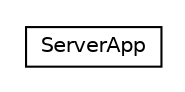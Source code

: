 #!/usr/local/bin/dot
#
# Class diagram 
# Generated by UMLGraph version 5.1 (http://www.umlgraph.org/)
#

digraph G {
	edge [fontname="Helvetica",fontsize=10,labelfontname="Helvetica",labelfontsize=10];
	node [fontname="Helvetica",fontsize=10,shape=plaintext];
	nodesep=0.25;
	ranksep=0.5;
	// edu.proz.checkers.server.ServerApp
	c549 [label=<<table title="edu.proz.checkers.server.ServerApp" border="0" cellborder="1" cellspacing="0" cellpadding="2" port="p" href="./ServerApp.html">
		<tr><td><table border="0" cellspacing="0" cellpadding="1">
<tr><td align="center" balign="center"> ServerApp </td></tr>
		</table></td></tr>
		</table>>, fontname="Helvetica", fontcolor="black", fontsize=10.0];
}


